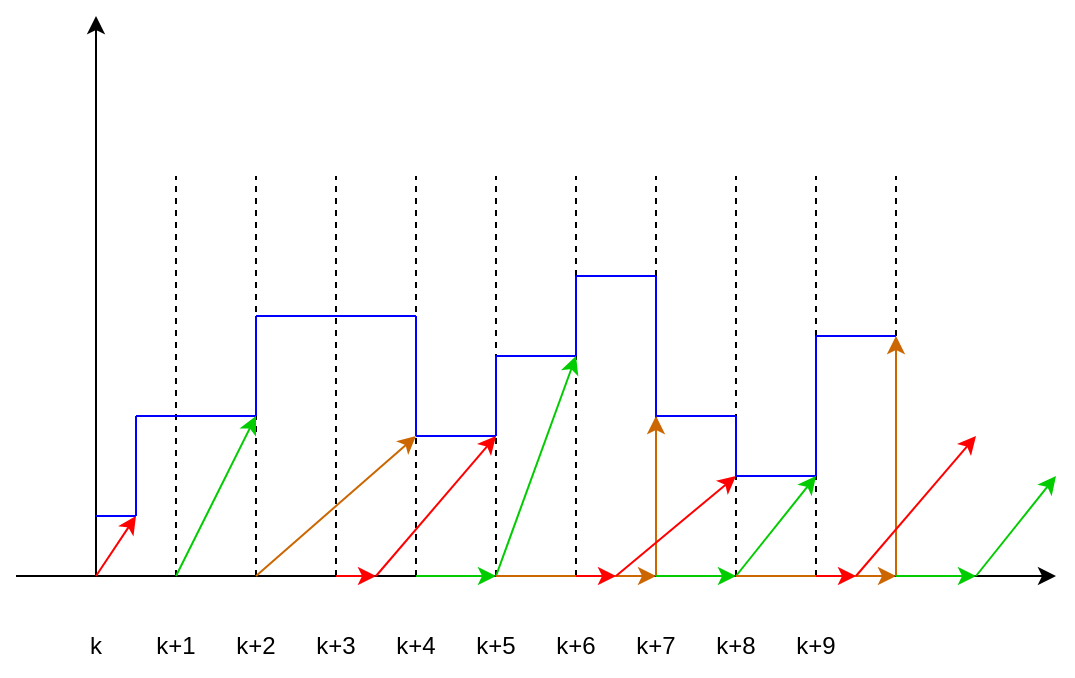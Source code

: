 <mxfile version="18.0.7" type="device"><diagram id="9e2l7dUyd93gLLsOeFcV" name="Page-1"><mxGraphModel dx="716" dy="377" grid="1" gridSize="10" guides="1" tooltips="1" connect="1" arrows="1" fold="1" page="1" pageScale="1" pageWidth="827" pageHeight="1169" math="0" shadow="0"><root><mxCell id="0"/><mxCell id="1" parent="0"/><mxCell id="mkh4WL8Beu49ve9SWu3P-1" value="" style="endArrow=classic;html=1;rounded=0;" edge="1" parent="1"><mxGeometry width="50" height="50" relative="1" as="geometry"><mxPoint x="40" y="360" as="sourcePoint"/><mxPoint x="560" y="360" as="targetPoint"/></mxGeometry></mxCell><mxCell id="mkh4WL8Beu49ve9SWu3P-2" value="" style="endArrow=classic;html=1;rounded=0;" edge="1" parent="1"><mxGeometry width="50" height="50" relative="1" as="geometry"><mxPoint x="80" y="360" as="sourcePoint"/><mxPoint x="80" y="80" as="targetPoint"/></mxGeometry></mxCell><mxCell id="mkh4WL8Beu49ve9SWu3P-3" value="" style="endArrow=none;dashed=1;html=1;rounded=0;" edge="1" parent="1"><mxGeometry width="50" height="50" relative="1" as="geometry"><mxPoint x="120" y="360" as="sourcePoint"/><mxPoint x="120" y="160" as="targetPoint"/></mxGeometry></mxCell><mxCell id="mkh4WL8Beu49ve9SWu3P-4" value="" style="endArrow=none;dashed=1;html=1;rounded=0;" edge="1" parent="1"><mxGeometry width="50" height="50" relative="1" as="geometry"><mxPoint x="160" y="360" as="sourcePoint"/><mxPoint x="160" y="160" as="targetPoint"/></mxGeometry></mxCell><mxCell id="mkh4WL8Beu49ve9SWu3P-5" value="" style="endArrow=none;dashed=1;html=1;rounded=0;" edge="1" parent="1"><mxGeometry width="50" height="50" relative="1" as="geometry"><mxPoint x="200" y="360" as="sourcePoint"/><mxPoint x="200" y="160" as="targetPoint"/></mxGeometry></mxCell><mxCell id="mkh4WL8Beu49ve9SWu3P-10" value="k" style="text;html=1;strokeColor=none;fillColor=none;align=center;verticalAlign=middle;whiteSpace=wrap;rounded=0;" vertex="1" parent="1"><mxGeometry x="70" y="380" width="20" height="30" as="geometry"/></mxCell><mxCell id="mkh4WL8Beu49ve9SWu3P-11" value="k+1" style="text;html=1;strokeColor=none;fillColor=none;align=center;verticalAlign=middle;whiteSpace=wrap;rounded=0;" vertex="1" parent="1"><mxGeometry x="110" y="380" width="20" height="30" as="geometry"/></mxCell><mxCell id="mkh4WL8Beu49ve9SWu3P-12" value="k+2" style="text;html=1;strokeColor=none;fillColor=none;align=center;verticalAlign=middle;whiteSpace=wrap;rounded=0;" vertex="1" parent="1"><mxGeometry x="150" y="380" width="20" height="30" as="geometry"/></mxCell><mxCell id="mkh4WL8Beu49ve9SWu3P-13" value="k+3" style="text;html=1;strokeColor=none;fillColor=none;align=center;verticalAlign=middle;whiteSpace=wrap;rounded=0;" vertex="1" parent="1"><mxGeometry x="190" y="380" width="20" height="30" as="geometry"/></mxCell><mxCell id="mkh4WL8Beu49ve9SWu3P-14" value="" style="endArrow=none;dashed=1;html=1;rounded=0;" edge="1" parent="1"><mxGeometry width="50" height="50" relative="1" as="geometry"><mxPoint x="240" y="360" as="sourcePoint"/><mxPoint x="240" y="160" as="targetPoint"/></mxGeometry></mxCell><mxCell id="mkh4WL8Beu49ve9SWu3P-15" value="k+4" style="text;html=1;strokeColor=none;fillColor=none;align=center;verticalAlign=middle;whiteSpace=wrap;rounded=0;" vertex="1" parent="1"><mxGeometry x="230" y="380" width="20" height="30" as="geometry"/></mxCell><mxCell id="mkh4WL8Beu49ve9SWu3P-16" value="" style="endArrow=none;dashed=1;html=1;rounded=0;" edge="1" parent="1"><mxGeometry width="50" height="50" relative="1" as="geometry"><mxPoint x="280" y="360" as="sourcePoint"/><mxPoint x="280" y="160" as="targetPoint"/></mxGeometry></mxCell><mxCell id="mkh4WL8Beu49ve9SWu3P-17" value="k+5" style="text;html=1;strokeColor=none;fillColor=none;align=center;verticalAlign=middle;whiteSpace=wrap;rounded=0;" vertex="1" parent="1"><mxGeometry x="270" y="380" width="20" height="30" as="geometry"/></mxCell><mxCell id="mkh4WL8Beu49ve9SWu3P-18" value="" style="endArrow=none;dashed=1;html=1;rounded=0;" edge="1" parent="1"><mxGeometry width="50" height="50" relative="1" as="geometry"><mxPoint x="320" y="360" as="sourcePoint"/><mxPoint x="320" y="160" as="targetPoint"/></mxGeometry></mxCell><mxCell id="mkh4WL8Beu49ve9SWu3P-19" value="k+6" style="text;html=1;strokeColor=none;fillColor=none;align=center;verticalAlign=middle;whiteSpace=wrap;rounded=0;" vertex="1" parent="1"><mxGeometry x="310" y="380" width="20" height="30" as="geometry"/></mxCell><mxCell id="mkh4WL8Beu49ve9SWu3P-20" value="" style="endArrow=none;dashed=1;html=1;rounded=0;" edge="1" parent="1"><mxGeometry width="50" height="50" relative="1" as="geometry"><mxPoint x="360" y="360" as="sourcePoint"/><mxPoint x="360" y="160" as="targetPoint"/></mxGeometry></mxCell><mxCell id="mkh4WL8Beu49ve9SWu3P-21" value="k+7" style="text;html=1;strokeColor=none;fillColor=none;align=center;verticalAlign=middle;whiteSpace=wrap;rounded=0;" vertex="1" parent="1"><mxGeometry x="350" y="380" width="20" height="30" as="geometry"/></mxCell><mxCell id="mkh4WL8Beu49ve9SWu3P-22" value="" style="endArrow=none;dashed=1;html=1;rounded=0;" edge="1" parent="1"><mxGeometry width="50" height="50" relative="1" as="geometry"><mxPoint x="400" y="360" as="sourcePoint"/><mxPoint x="400" y="160" as="targetPoint"/></mxGeometry></mxCell><mxCell id="mkh4WL8Beu49ve9SWu3P-23" value="k+8" style="text;html=1;strokeColor=none;fillColor=none;align=center;verticalAlign=middle;whiteSpace=wrap;rounded=0;" vertex="1" parent="1"><mxGeometry x="390" y="380" width="20" height="30" as="geometry"/></mxCell><mxCell id="mkh4WL8Beu49ve9SWu3P-24" value="" style="endArrow=none;dashed=1;html=1;rounded=0;" edge="1" parent="1"><mxGeometry width="50" height="50" relative="1" as="geometry"><mxPoint x="440" y="360" as="sourcePoint"/><mxPoint x="440" y="160" as="targetPoint"/></mxGeometry></mxCell><mxCell id="mkh4WL8Beu49ve9SWu3P-25" value="k+9" style="text;html=1;strokeColor=none;fillColor=none;align=center;verticalAlign=middle;whiteSpace=wrap;rounded=0;" vertex="1" parent="1"><mxGeometry x="430" y="380" width="20" height="30" as="geometry"/></mxCell><mxCell id="mkh4WL8Beu49ve9SWu3P-26" value="" style="endArrow=none;dashed=1;html=1;rounded=0;" edge="1" parent="1"><mxGeometry width="50" height="50" relative="1" as="geometry"><mxPoint x="480" y="360" as="sourcePoint"/><mxPoint x="480" y="160" as="targetPoint"/></mxGeometry></mxCell><mxCell id="mkh4WL8Beu49ve9SWu3P-29" value="" style="endArrow=none;html=1;rounded=0;strokeColor=#0000FF;" edge="1" parent="1"><mxGeometry width="50" height="50" relative="1" as="geometry"><mxPoint x="80" y="330" as="sourcePoint"/><mxPoint x="100" y="330" as="targetPoint"/></mxGeometry></mxCell><mxCell id="mkh4WL8Beu49ve9SWu3P-30" value="" style="endArrow=none;html=1;rounded=0;strokeColor=#0000FF;" edge="1" parent="1"><mxGeometry width="50" height="50" relative="1" as="geometry"><mxPoint x="100" y="330" as="sourcePoint"/><mxPoint x="100" y="280" as="targetPoint"/></mxGeometry></mxCell><mxCell id="mkh4WL8Beu49ve9SWu3P-31" value="" style="endArrow=none;html=1;rounded=0;strokeColor=#0000FF;" edge="1" parent="1"><mxGeometry width="50" height="50" relative="1" as="geometry"><mxPoint x="100" y="280" as="sourcePoint"/><mxPoint x="160" y="280" as="targetPoint"/></mxGeometry></mxCell><mxCell id="mkh4WL8Beu49ve9SWu3P-33" value="" style="endArrow=classic;html=1;rounded=0;strokeColor=#FF0000;" edge="1" parent="1"><mxGeometry width="50" height="50" relative="1" as="geometry"><mxPoint x="80" y="360" as="sourcePoint"/><mxPoint x="100" y="330" as="targetPoint"/></mxGeometry></mxCell><mxCell id="mkh4WL8Beu49ve9SWu3P-34" value="" style="endArrow=classic;html=1;rounded=0;strokeColor=#00CC00;" edge="1" parent="1"><mxGeometry width="50" height="50" relative="1" as="geometry"><mxPoint x="120" y="360" as="sourcePoint"/><mxPoint x="160" y="280" as="targetPoint"/></mxGeometry></mxCell><mxCell id="mkh4WL8Beu49ve9SWu3P-35" value="" style="endArrow=none;html=1;rounded=0;strokeColor=#0000FF;" edge="1" parent="1"><mxGeometry width="50" height="50" relative="1" as="geometry"><mxPoint x="160" y="280" as="sourcePoint"/><mxPoint x="160" y="230" as="targetPoint"/></mxGeometry></mxCell><mxCell id="mkh4WL8Beu49ve9SWu3P-36" value="" style="endArrow=none;html=1;rounded=0;strokeColor=#0000FF;" edge="1" parent="1"><mxGeometry width="50" height="50" relative="1" as="geometry"><mxPoint x="160" y="230" as="sourcePoint"/><mxPoint x="240" y="230" as="targetPoint"/></mxGeometry></mxCell><mxCell id="mkh4WL8Beu49ve9SWu3P-37" value="" style="endArrow=none;html=1;rounded=0;strokeColor=#0000FF;" edge="1" parent="1"><mxGeometry width="50" height="50" relative="1" as="geometry"><mxPoint x="240" y="230" as="sourcePoint"/><mxPoint x="240" y="290" as="targetPoint"/></mxGeometry></mxCell><mxCell id="mkh4WL8Beu49ve9SWu3P-38" value="" style="endArrow=none;html=1;rounded=0;strokeColor=#0000FF;" edge="1" parent="1"><mxGeometry width="50" height="50" relative="1" as="geometry"><mxPoint x="280" y="290" as="sourcePoint"/><mxPoint x="240" y="290" as="targetPoint"/></mxGeometry></mxCell><mxCell id="mkh4WL8Beu49ve9SWu3P-39" value="" style="endArrow=classic;html=1;rounded=0;strokeColor=#CC6600;" edge="1" parent="1"><mxGeometry width="50" height="50" relative="1" as="geometry"><mxPoint x="160" y="360" as="sourcePoint"/><mxPoint x="240" y="290" as="targetPoint"/></mxGeometry></mxCell><mxCell id="mkh4WL8Beu49ve9SWu3P-40" value="" style="endArrow=classic;html=1;rounded=0;strokeColor=#FF0000;" edge="1" parent="1"><mxGeometry width="50" height="50" relative="1" as="geometry"><mxPoint x="200" y="360" as="sourcePoint"/><mxPoint x="220" y="360" as="targetPoint"/></mxGeometry></mxCell><mxCell id="mkh4WL8Beu49ve9SWu3P-41" value="" style="endArrow=classic;html=1;rounded=0;strokeColor=#FF0000;" edge="1" parent="1"><mxGeometry width="50" height="50" relative="1" as="geometry"><mxPoint x="220" y="360" as="sourcePoint"/><mxPoint x="280" y="290" as="targetPoint"/></mxGeometry></mxCell><mxCell id="mkh4WL8Beu49ve9SWu3P-42" value="" style="endArrow=none;html=1;rounded=0;strokeColor=#0000FF;" edge="1" parent="1"><mxGeometry width="50" height="50" relative="1" as="geometry"><mxPoint x="280" y="250" as="sourcePoint"/><mxPoint x="280" y="290" as="targetPoint"/></mxGeometry></mxCell><mxCell id="mkh4WL8Beu49ve9SWu3P-43" value="" style="endArrow=none;html=1;rounded=0;strokeColor=#0000FF;" edge="1" parent="1"><mxGeometry width="50" height="50" relative="1" as="geometry"><mxPoint x="320" y="250" as="sourcePoint"/><mxPoint x="280" y="250" as="targetPoint"/></mxGeometry></mxCell><mxCell id="mkh4WL8Beu49ve9SWu3P-44" value="" style="endArrow=none;html=1;rounded=0;strokeColor=#0000FF;" edge="1" parent="1"><mxGeometry width="50" height="50" relative="1" as="geometry"><mxPoint x="360" y="210" as="sourcePoint"/><mxPoint x="320" y="210" as="targetPoint"/></mxGeometry></mxCell><mxCell id="mkh4WL8Beu49ve9SWu3P-45" value="" style="endArrow=none;html=1;rounded=0;strokeColor=#0000FF;" edge="1" parent="1"><mxGeometry width="50" height="50" relative="1" as="geometry"><mxPoint x="400" y="280" as="sourcePoint"/><mxPoint x="360" y="280" as="targetPoint"/></mxGeometry></mxCell><mxCell id="mkh4WL8Beu49ve9SWu3P-46" value="" style="endArrow=none;html=1;rounded=0;strokeColor=#0000FF;" edge="1" parent="1"><mxGeometry width="50" height="50" relative="1" as="geometry"><mxPoint x="440" y="310" as="sourcePoint"/><mxPoint x="400" y="310" as="targetPoint"/></mxGeometry></mxCell><mxCell id="mkh4WL8Beu49ve9SWu3P-47" value="" style="endArrow=none;html=1;rounded=0;strokeColor=#0000FF;" edge="1" parent="1"><mxGeometry width="50" height="50" relative="1" as="geometry"><mxPoint x="320" y="210" as="sourcePoint"/><mxPoint x="320" y="250" as="targetPoint"/></mxGeometry></mxCell><mxCell id="mkh4WL8Beu49ve9SWu3P-48" value="" style="endArrow=none;html=1;rounded=0;strokeColor=#0000FF;" edge="1" parent="1"><mxGeometry width="50" height="50" relative="1" as="geometry"><mxPoint x="360" y="280" as="sourcePoint"/><mxPoint x="360" y="210" as="targetPoint"/></mxGeometry></mxCell><mxCell id="mkh4WL8Beu49ve9SWu3P-49" value="" style="endArrow=none;html=1;rounded=0;strokeColor=#0000FF;" edge="1" parent="1"><mxGeometry width="50" height="50" relative="1" as="geometry"><mxPoint x="400" y="310" as="sourcePoint"/><mxPoint x="400" y="280" as="targetPoint"/></mxGeometry></mxCell><mxCell id="mkh4WL8Beu49ve9SWu3P-55" value="" style="endArrow=classic;html=1;rounded=0;strokeColor=#00CC00;" edge="1" parent="1"><mxGeometry width="50" height="50" relative="1" as="geometry"><mxPoint x="240" y="360" as="sourcePoint"/><mxPoint x="280" y="360" as="targetPoint"/></mxGeometry></mxCell><mxCell id="mkh4WL8Beu49ve9SWu3P-56" value="" style="endArrow=classic;html=1;rounded=0;strokeColor=#00CC00;" edge="1" parent="1"><mxGeometry width="50" height="50" relative="1" as="geometry"><mxPoint x="280" y="360" as="sourcePoint"/><mxPoint x="320" y="250" as="targetPoint"/></mxGeometry></mxCell><mxCell id="mkh4WL8Beu49ve9SWu3P-57" value="" style="endArrow=classic;html=1;rounded=0;strokeColor=#CC6600;" edge="1" parent="1"><mxGeometry width="50" height="50" relative="1" as="geometry"><mxPoint x="280" y="360" as="sourcePoint"/><mxPoint x="360" y="360" as="targetPoint"/></mxGeometry></mxCell><mxCell id="mkh4WL8Beu49ve9SWu3P-58" value="" style="endArrow=classic;html=1;rounded=0;strokeColor=#CC6600;" edge="1" parent="1"><mxGeometry width="50" height="50" relative="1" as="geometry"><mxPoint x="360" y="360" as="sourcePoint"/><mxPoint x="360" y="280" as="targetPoint"/></mxGeometry></mxCell><mxCell id="mkh4WL8Beu49ve9SWu3P-59" value="" style="endArrow=classic;html=1;rounded=0;strokeColor=#FF0000;" edge="1" parent="1"><mxGeometry width="50" height="50" relative="1" as="geometry"><mxPoint x="320" y="360" as="sourcePoint"/><mxPoint x="340" y="360" as="targetPoint"/></mxGeometry></mxCell><mxCell id="mkh4WL8Beu49ve9SWu3P-60" value="" style="endArrow=classic;html=1;rounded=0;strokeColor=#FF0000;" edge="1" parent="1"><mxGeometry width="50" height="50" relative="1" as="geometry"><mxPoint x="340" y="360" as="sourcePoint"/><mxPoint x="400" y="310" as="targetPoint"/></mxGeometry></mxCell><mxCell id="mkh4WL8Beu49ve9SWu3P-61" value="" style="endArrow=classic;html=1;rounded=0;strokeColor=#00CC00;" edge="1" parent="1"><mxGeometry width="50" height="50" relative="1" as="geometry"><mxPoint x="360" y="360" as="sourcePoint"/><mxPoint x="400" y="360" as="targetPoint"/></mxGeometry></mxCell><mxCell id="mkh4WL8Beu49ve9SWu3P-62" value="" style="endArrow=classic;html=1;rounded=0;strokeColor=#00CC00;" edge="1" parent="1"><mxGeometry width="50" height="50" relative="1" as="geometry"><mxPoint x="400" y="360" as="sourcePoint"/><mxPoint x="440" y="310" as="targetPoint"/></mxGeometry></mxCell><mxCell id="mkh4WL8Beu49ve9SWu3P-63" value="" style="endArrow=none;html=1;rounded=0;strokeColor=#0000FF;" edge="1" parent="1"><mxGeometry width="50" height="50" relative="1" as="geometry"><mxPoint x="480" y="240" as="sourcePoint"/><mxPoint x="440" y="240" as="targetPoint"/></mxGeometry></mxCell><mxCell id="mkh4WL8Beu49ve9SWu3P-64" value="" style="endArrow=none;html=1;rounded=0;strokeColor=#0000FF;" edge="1" parent="1"><mxGeometry width="50" height="50" relative="1" as="geometry"><mxPoint x="440" y="240" as="sourcePoint"/><mxPoint x="440" y="310" as="targetPoint"/></mxGeometry></mxCell><mxCell id="mkh4WL8Beu49ve9SWu3P-65" value="" style="endArrow=classic;html=1;rounded=0;strokeColor=#CC6600;" edge="1" parent="1"><mxGeometry width="50" height="50" relative="1" as="geometry"><mxPoint x="400" y="360" as="sourcePoint"/><mxPoint x="480" y="360" as="targetPoint"/></mxGeometry></mxCell><mxCell id="mkh4WL8Beu49ve9SWu3P-66" value="" style="endArrow=classic;html=1;rounded=0;strokeColor=#CC6600;" edge="1" parent="1"><mxGeometry width="50" height="50" relative="1" as="geometry"><mxPoint x="480" y="360" as="sourcePoint"/><mxPoint x="480" y="240" as="targetPoint"/></mxGeometry></mxCell><mxCell id="mkh4WL8Beu49ve9SWu3P-67" value="" style="endArrow=classic;html=1;rounded=0;strokeColor=#FF0000;" edge="1" parent="1"><mxGeometry width="50" height="50" relative="1" as="geometry"><mxPoint x="440" y="360" as="sourcePoint"/><mxPoint x="460" y="360" as="targetPoint"/></mxGeometry></mxCell><mxCell id="mkh4WL8Beu49ve9SWu3P-68" value="" style="endArrow=classic;html=1;rounded=0;strokeColor=#FF0000;" edge="1" parent="1"><mxGeometry width="50" height="50" relative="1" as="geometry"><mxPoint x="460" y="360" as="sourcePoint"/><mxPoint x="520" y="290" as="targetPoint"/></mxGeometry></mxCell><mxCell id="mkh4WL8Beu49ve9SWu3P-69" value="" style="endArrow=classic;html=1;rounded=0;strokeColor=#00CC00;" edge="1" parent="1"><mxGeometry width="50" height="50" relative="1" as="geometry"><mxPoint x="480" y="360" as="sourcePoint"/><mxPoint x="520" y="360" as="targetPoint"/></mxGeometry></mxCell><mxCell id="mkh4WL8Beu49ve9SWu3P-70" value="" style="endArrow=classic;html=1;rounded=0;strokeColor=#00CC00;" edge="1" parent="1"><mxGeometry width="50" height="50" relative="1" as="geometry"><mxPoint x="520" y="360" as="sourcePoint"/><mxPoint x="560" y="310" as="targetPoint"/></mxGeometry></mxCell></root></mxGraphModel></diagram></mxfile>